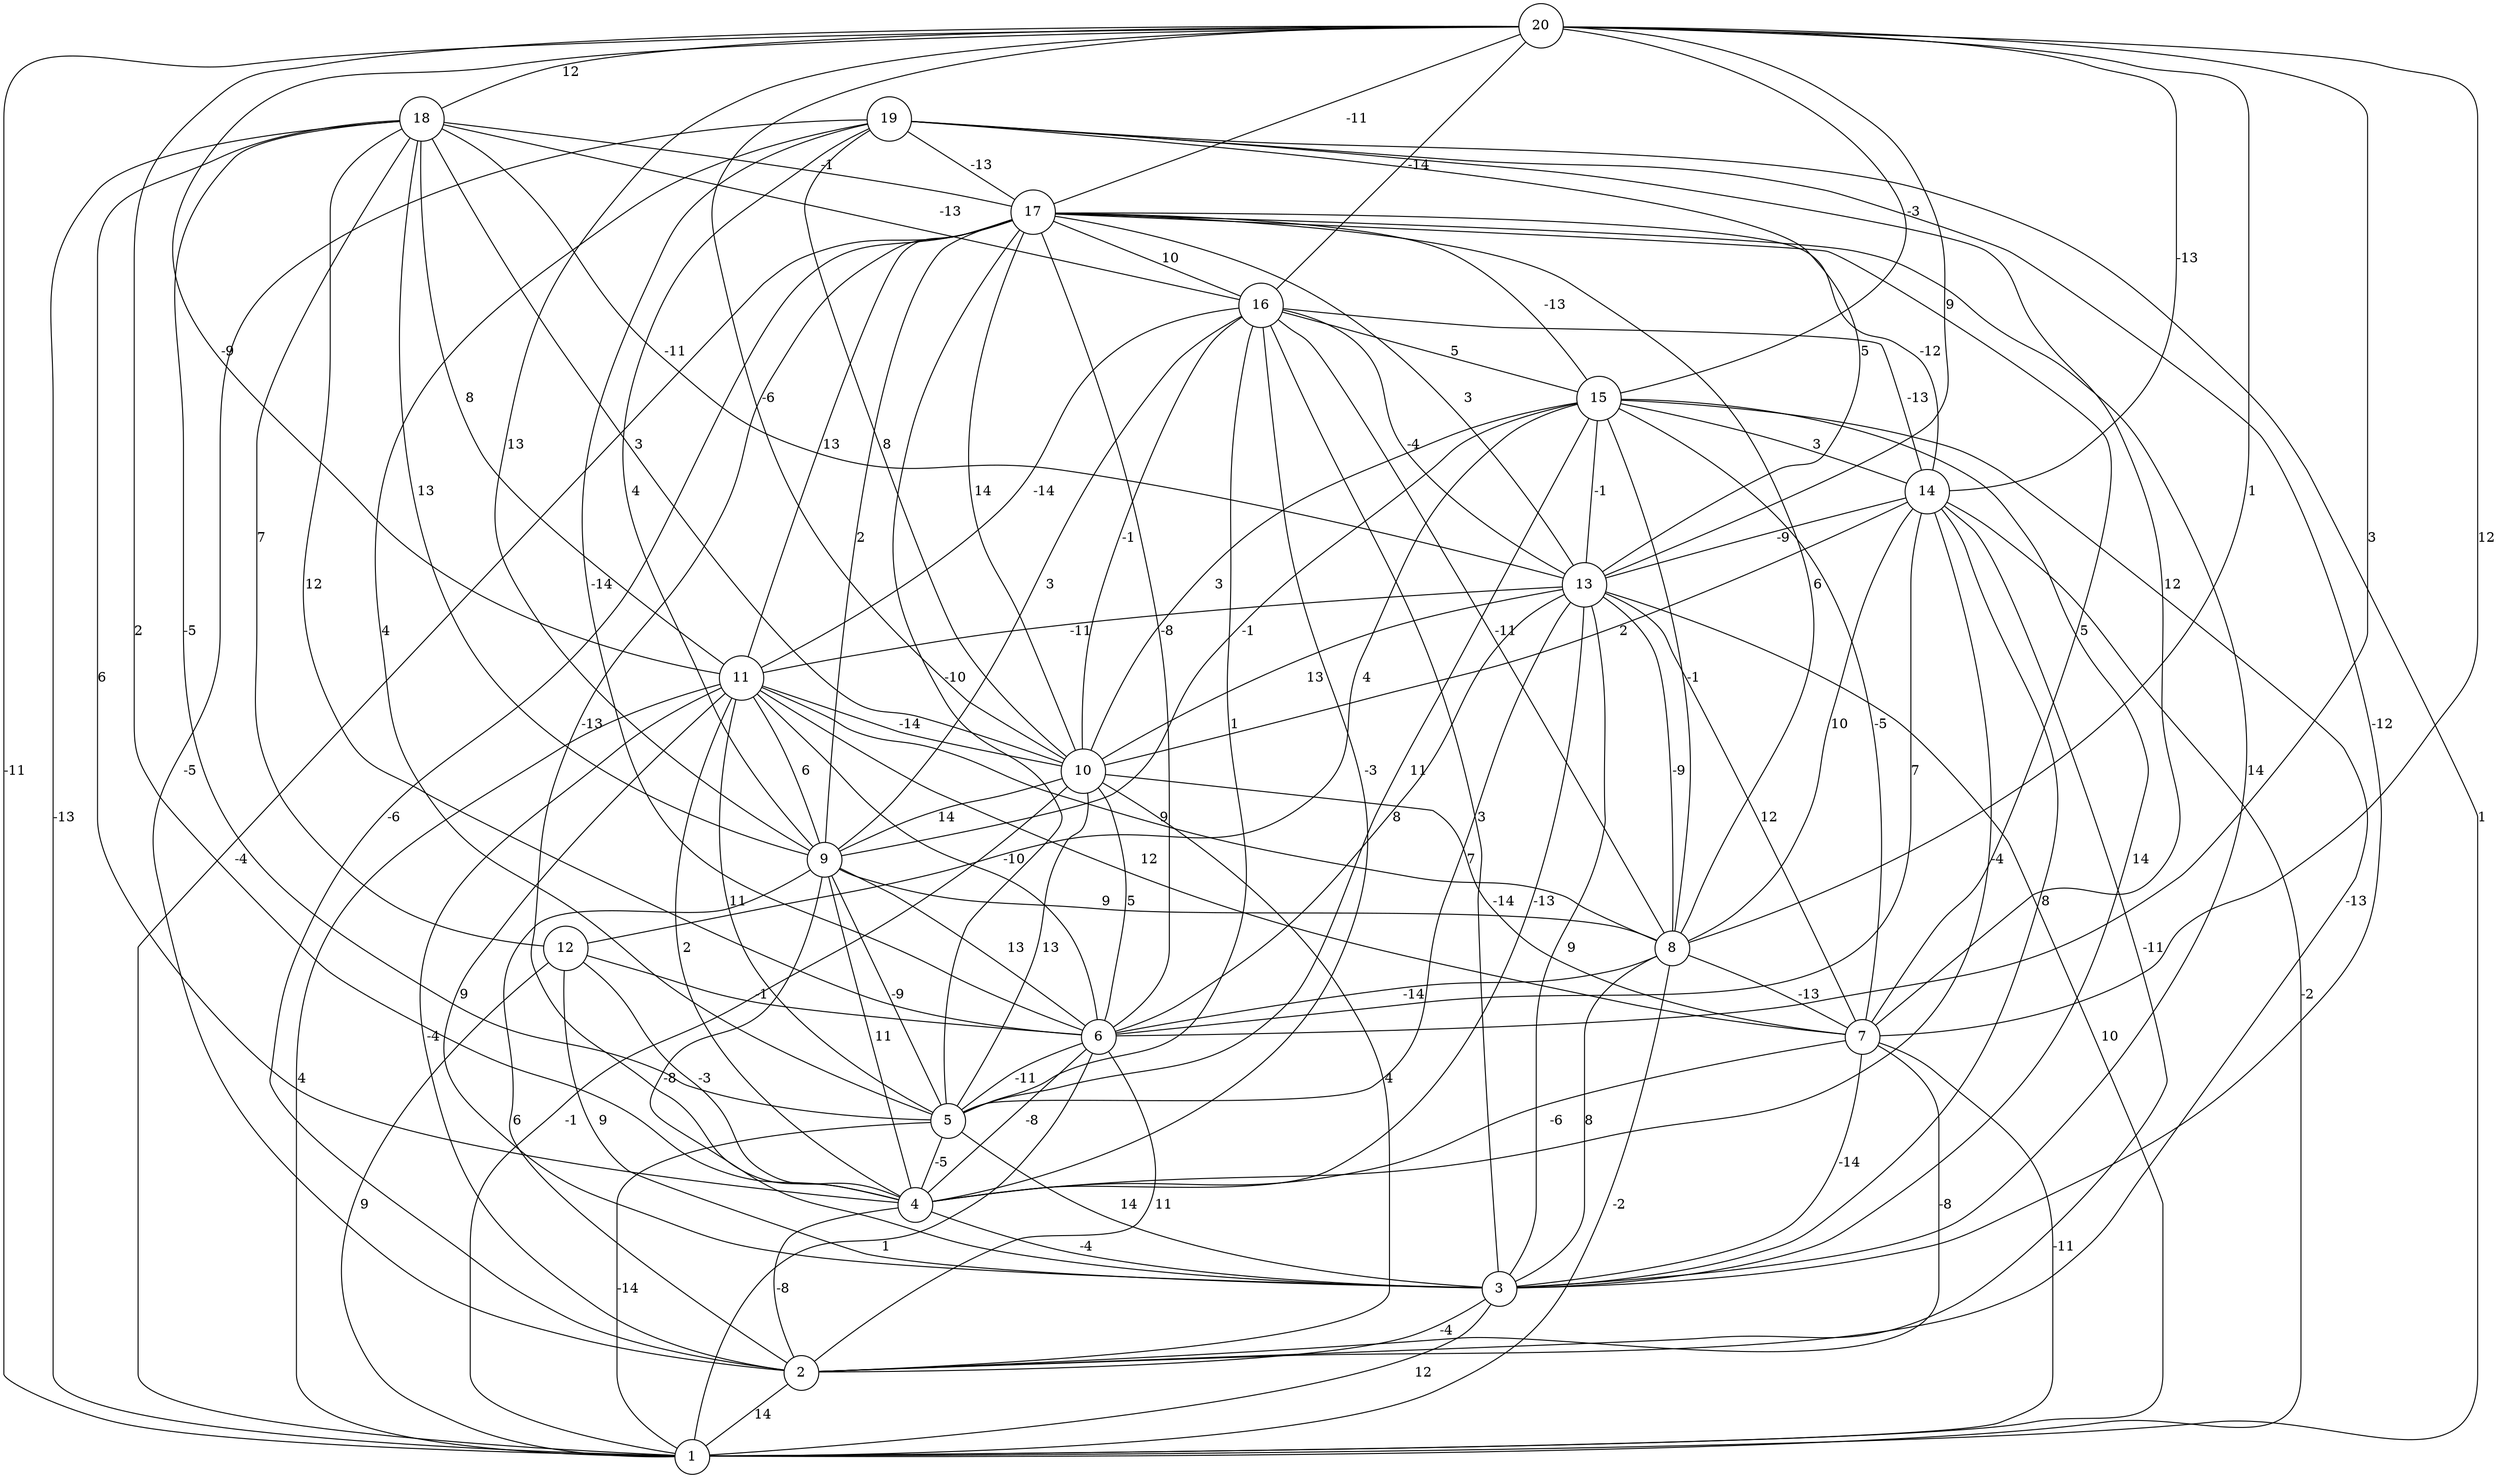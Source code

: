 graph { 
	 fontname="Helvetica,Arial,sans-serif" 
	 node [shape = circle]; 
	 20 -- 1 [label = "-11"];
	 20 -- 4 [label = "2"];
	 20 -- 6 [label = "3"];
	 20 -- 7 [label = "12"];
	 20 -- 8 [label = "1"];
	 20 -- 9 [label = "13"];
	 20 -- 10 [label = "-6"];
	 20 -- 11 [label = "-9"];
	 20 -- 13 [label = "9"];
	 20 -- 14 [label = "-13"];
	 20 -- 15 [label = "-3"];
	 20 -- 16 [label = "-14"];
	 20 -- 17 [label = "-11"];
	 20 -- 18 [label = "12"];
	 19 -- 1 [label = "1"];
	 19 -- 2 [label = "-5"];
	 19 -- 3 [label = "-12"];
	 19 -- 5 [label = "4"];
	 19 -- 6 [label = "-14"];
	 19 -- 7 [label = "12"];
	 19 -- 9 [label = "4"];
	 19 -- 10 [label = "8"];
	 19 -- 13 [label = "5"];
	 19 -- 17 [label = "-13"];
	 18 -- 1 [label = "-13"];
	 18 -- 4 [label = "6"];
	 18 -- 5 [label = "-5"];
	 18 -- 6 [label = "12"];
	 18 -- 9 [label = "13"];
	 18 -- 10 [label = "3"];
	 18 -- 11 [label = "8"];
	 18 -- 12 [label = "7"];
	 18 -- 13 [label = "-11"];
	 18 -- 16 [label = "-13"];
	 18 -- 17 [label = "-1"];
	 17 -- 1 [label = "-4"];
	 17 -- 2 [label = "-6"];
	 17 -- 3 [label = "14"];
	 17 -- 4 [label = "-13"];
	 17 -- 5 [label = "-10"];
	 17 -- 6 [label = "-8"];
	 17 -- 7 [label = "5"];
	 17 -- 8 [label = "6"];
	 17 -- 9 [label = "2"];
	 17 -- 10 [label = "14"];
	 17 -- 11 [label = "13"];
	 17 -- 13 [label = "3"];
	 17 -- 14 [label = "-12"];
	 17 -- 15 [label = "-13"];
	 17 -- 16 [label = "10"];
	 16 -- 3 [label = "3"];
	 16 -- 4 [label = "-3"];
	 16 -- 5 [label = "1"];
	 16 -- 8 [label = "-11"];
	 16 -- 9 [label = "3"];
	 16 -- 10 [label = "-1"];
	 16 -- 11 [label = "-14"];
	 16 -- 13 [label = "-4"];
	 16 -- 14 [label = "-13"];
	 16 -- 15 [label = "5"];
	 15 -- 2 [label = "-13"];
	 15 -- 3 [label = "14"];
	 15 -- 5 [label = "11"];
	 15 -- 7 [label = "-5"];
	 15 -- 8 [label = "-1"];
	 15 -- 9 [label = "-1"];
	 15 -- 10 [label = "3"];
	 15 -- 12 [label = "4"];
	 15 -- 13 [label = "-1"];
	 15 -- 14 [label = "3"];
	 14 -- 1 [label = "-2"];
	 14 -- 2 [label = "-11"];
	 14 -- 3 [label = "8"];
	 14 -- 4 [label = "-4"];
	 14 -- 6 [label = "7"];
	 14 -- 8 [label = "10"];
	 14 -- 10 [label = "2"];
	 14 -- 13 [label = "-9"];
	 13 -- 1 [label = "10"];
	 13 -- 3 [label = "9"];
	 13 -- 4 [label = "-13"];
	 13 -- 5 [label = "7"];
	 13 -- 6 [label = "8"];
	 13 -- 7 [label = "12"];
	 13 -- 8 [label = "-9"];
	 13 -- 10 [label = "13"];
	 13 -- 11 [label = "-11"];
	 12 -- 1 [label = "9"];
	 12 -- 3 [label = "9"];
	 12 -- 4 [label = "-3"];
	 12 -- 6 [label = "-1"];
	 11 -- 1 [label = "4"];
	 11 -- 2 [label = "-4"];
	 11 -- 3 [label = "9"];
	 11 -- 4 [label = "2"];
	 11 -- 5 [label = "11"];
	 11 -- 6 [label = "-10"];
	 11 -- 7 [label = "12"];
	 11 -- 8 [label = "9"];
	 11 -- 9 [label = "6"];
	 11 -- 10 [label = "-14"];
	 10 -- 1 [label = "-1"];
	 10 -- 2 [label = "4"];
	 10 -- 5 [label = "13"];
	 10 -- 6 [label = "5"];
	 10 -- 7 [label = "-14"];
	 10 -- 9 [label = "14"];
	 9 -- 2 [label = "6"];
	 9 -- 3 [label = "-8"];
	 9 -- 4 [label = "11"];
	 9 -- 5 [label = "-9"];
	 9 -- 6 [label = "13"];
	 9 -- 8 [label = "9"];
	 8 -- 1 [label = "-2"];
	 8 -- 3 [label = "8"];
	 8 -- 6 [label = "-14"];
	 8 -- 7 [label = "-13"];
	 7 -- 1 [label = "-11"];
	 7 -- 2 [label = "-8"];
	 7 -- 3 [label = "-14"];
	 7 -- 4 [label = "-6"];
	 6 -- 1 [label = "1"];
	 6 -- 2 [label = "11"];
	 6 -- 4 [label = "-8"];
	 6 -- 5 [label = "-11"];
	 5 -- 1 [label = "-14"];
	 5 -- 3 [label = "14"];
	 5 -- 4 [label = "-5"];
	 4 -- 2 [label = "-8"];
	 4 -- 3 [label = "-4"];
	 3 -- 1 [label = "12"];
	 3 -- 2 [label = "-4"];
	 2 -- 1 [label = "14"];
	 1;
	 2;
	 3;
	 4;
	 5;
	 6;
	 7;
	 8;
	 9;
	 10;
	 11;
	 12;
	 13;
	 14;
	 15;
	 16;
	 17;
	 18;
	 19;
	 20;
}
